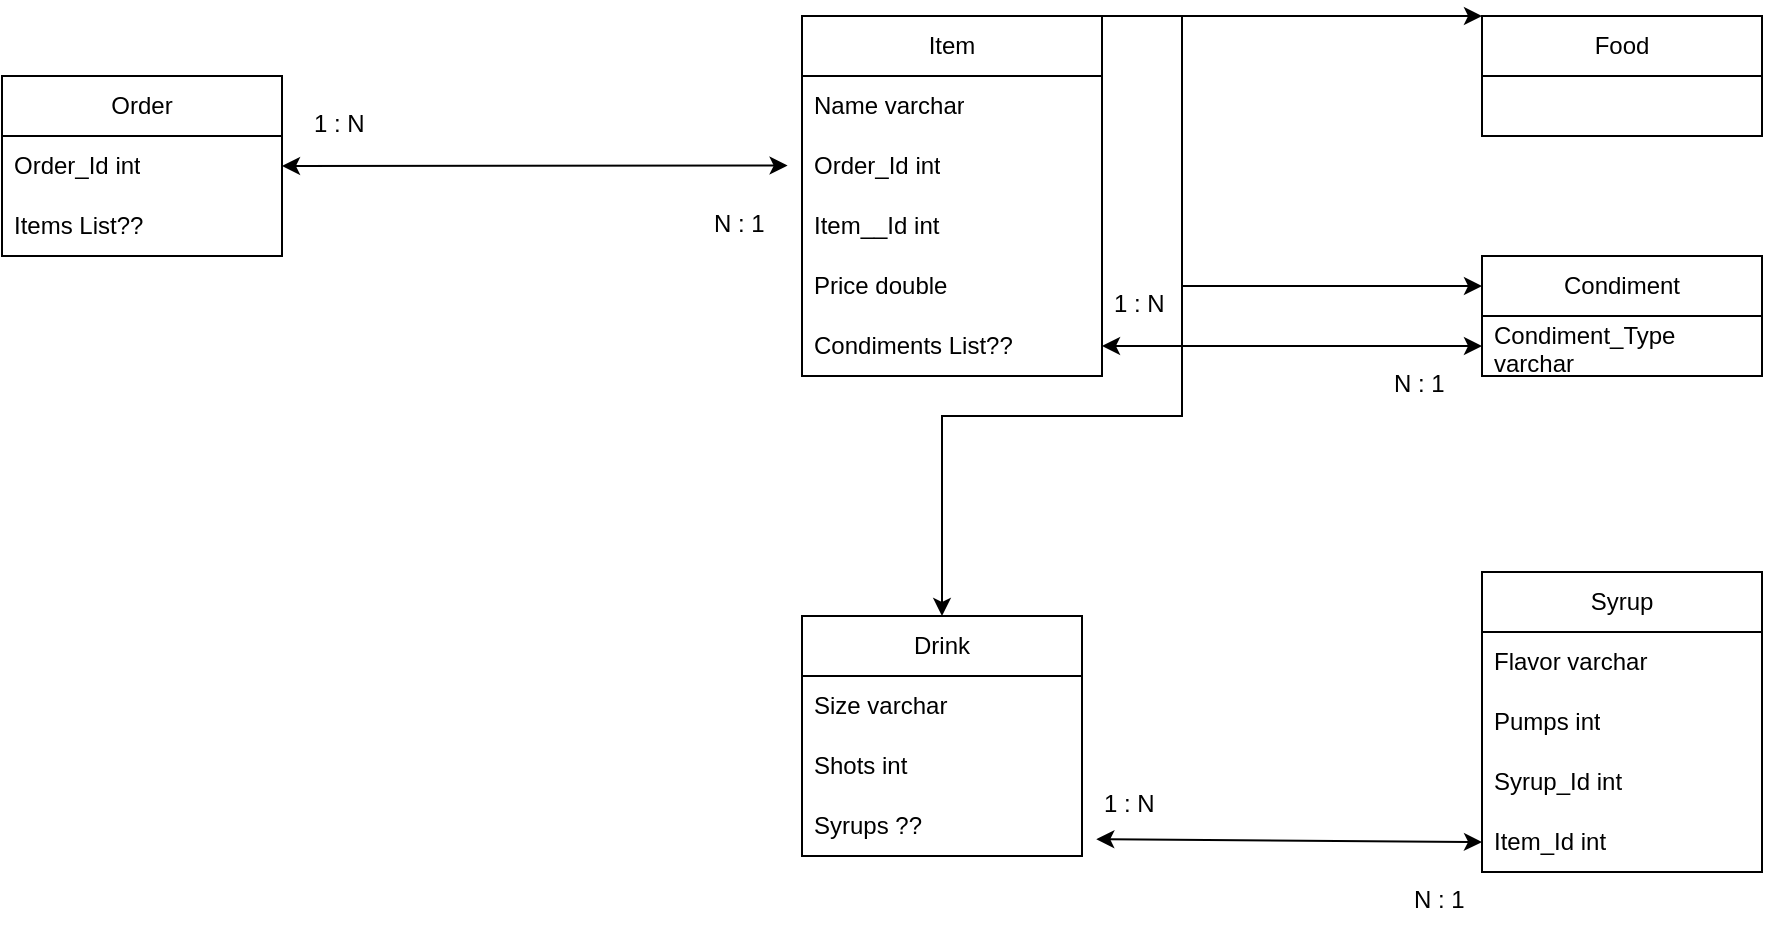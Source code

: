 <mxfile version="25.0.3">
  <diagram name="Page-1" id="90a13364-a465-7bf4-72fc-28e22215d7a0">
    <mxGraphModel grid="1" page="1" gridSize="10" guides="1" tooltips="1" connect="1" arrows="1" fold="1" pageScale="1.5" pageWidth="1169" pageHeight="826" background="none" math="0" shadow="0">
      <root>
        <mxCell id="0" style=";html=1;" />
        <mxCell id="1" style=";html=1;" parent="0" />
        <mxCell id="ytKLwwCwDKUMfyQY2Ax8-3" value="" style="endArrow=classic;html=1;rounded=0;exitX=0.5;exitY=0;exitDx=0;exitDy=0;entryX=0.5;entryY=0;entryDx=0;entryDy=0;" edge="1" parent="1" source="wYBpIHVTmbJJHykxEO6H-1" target="wYBpIHVTmbJJHykxEO6H-8">
          <mxGeometry width="50" height="50" relative="1" as="geometry">
            <mxPoint x="770" y="540" as="sourcePoint" />
            <mxPoint x="820" y="490" as="targetPoint" />
            <Array as="points">
              <mxPoint x="1000" y="200" />
              <mxPoint x="1000" y="400" />
              <mxPoint x="880" y="400" />
            </Array>
          </mxGeometry>
        </mxCell>
        <mxCell id="wYBpIHVTmbJJHykxEO6H-1" value="Item" style="swimlane;fontStyle=0;childLayout=stackLayout;horizontal=1;startSize=30;horizontalStack=0;resizeParent=1;resizeParentMax=0;resizeLast=0;collapsible=1;marginBottom=0;whiteSpace=wrap;html=1;" vertex="1" parent="1">
          <mxGeometry x="810" y="200" width="150" height="180" as="geometry">
            <mxRectangle x="810" y="200" width="60" height="30" as="alternateBounds" />
          </mxGeometry>
        </mxCell>
        <mxCell id="wYBpIHVTmbJJHykxEO6H-2" value="Name varchar" style="text;strokeColor=none;fillColor=none;align=left;verticalAlign=middle;spacingLeft=4;spacingRight=4;overflow=hidden;points=[[0,0.5],[1,0.5]];portConstraint=eastwest;rotatable=0;whiteSpace=wrap;html=1;" vertex="1" parent="wYBpIHVTmbJJHykxEO6H-1">
          <mxGeometry y="30" width="150" height="30" as="geometry" />
        </mxCell>
        <mxCell id="wYBpIHVTmbJJHykxEO6H-3" value="Order_Id int" style="text;strokeColor=none;fillColor=none;align=left;verticalAlign=middle;spacingLeft=4;spacingRight=4;overflow=hidden;points=[[0,0.5],[1,0.5]];portConstraint=eastwest;rotatable=0;whiteSpace=wrap;html=1;" vertex="1" parent="wYBpIHVTmbJJHykxEO6H-1">
          <mxGeometry y="60" width="150" height="30" as="geometry" />
        </mxCell>
        <mxCell id="wYBpIHVTmbJJHykxEO6H-7" value="Item__Id int" style="text;strokeColor=none;fillColor=none;align=left;verticalAlign=middle;spacingLeft=4;spacingRight=4;overflow=hidden;points=[[0,0.5],[1,0.5]];portConstraint=eastwest;rotatable=0;whiteSpace=wrap;html=1;" vertex="1" parent="wYBpIHVTmbJJHykxEO6H-1">
          <mxGeometry y="90" width="150" height="30" as="geometry" />
        </mxCell>
        <mxCell id="wYBpIHVTmbJJHykxEO6H-4" value="Price double" style="text;strokeColor=none;fillColor=none;align=left;verticalAlign=middle;spacingLeft=4;spacingRight=4;overflow=hidden;points=[[0,0.5],[1,0.5]];portConstraint=eastwest;rotatable=0;whiteSpace=wrap;html=1;" vertex="1" parent="wYBpIHVTmbJJHykxEO6H-1">
          <mxGeometry y="120" width="150" height="30" as="geometry" />
        </mxCell>
        <mxCell id="wYBpIHVTmbJJHykxEO6H-17" value="Condiments List??" style="text;strokeColor=none;fillColor=none;align=left;verticalAlign=middle;spacingLeft=4;spacingRight=4;overflow=hidden;points=[[0,0.5],[1,0.5]];portConstraint=eastwest;rotatable=0;whiteSpace=wrap;html=1;" vertex="1" parent="wYBpIHVTmbJJHykxEO6H-1">
          <mxGeometry y="150" width="150" height="30" as="geometry" />
        </mxCell>
        <mxCell id="wYBpIHVTmbJJHykxEO6H-8" value="Drink" style="swimlane;fontStyle=0;childLayout=stackLayout;horizontal=1;startSize=30;horizontalStack=0;resizeParent=1;resizeParentMax=0;resizeLast=0;collapsible=1;marginBottom=0;whiteSpace=wrap;html=1;" vertex="1" parent="1">
          <mxGeometry x="810" y="500" width="140" height="120" as="geometry" />
        </mxCell>
        <mxCell id="wYBpIHVTmbJJHykxEO6H-9" value="Size varchar" style="text;strokeColor=none;fillColor=none;align=left;verticalAlign=middle;spacingLeft=4;spacingRight=4;overflow=hidden;points=[[0,0.5],[1,0.5]];portConstraint=eastwest;rotatable=0;whiteSpace=wrap;html=1;" vertex="1" parent="wYBpIHVTmbJJHykxEO6H-8">
          <mxGeometry y="30" width="140" height="30" as="geometry" />
        </mxCell>
        <mxCell id="wYBpIHVTmbJJHykxEO6H-10" value="Shots int" style="text;strokeColor=none;fillColor=none;align=left;verticalAlign=middle;spacingLeft=4;spacingRight=4;overflow=hidden;points=[[0,0.5],[1,0.5]];portConstraint=eastwest;rotatable=0;whiteSpace=wrap;html=1;" vertex="1" parent="wYBpIHVTmbJJHykxEO6H-8">
          <mxGeometry y="60" width="140" height="30" as="geometry" />
        </mxCell>
        <mxCell id="wYBpIHVTmbJJHykxEO6H-11" value="Syrups ??" style="text;strokeColor=none;fillColor=none;align=left;verticalAlign=middle;spacingLeft=4;spacingRight=4;overflow=hidden;points=[[0,0.5],[1,0.5]];portConstraint=eastwest;rotatable=0;whiteSpace=wrap;html=1;" vertex="1" parent="wYBpIHVTmbJJHykxEO6H-8">
          <mxGeometry y="90" width="140" height="30" as="geometry" />
        </mxCell>
        <mxCell id="wYBpIHVTmbJJHykxEO6H-13" value="Order" style="swimlane;fontStyle=0;childLayout=stackLayout;horizontal=1;startSize=30;horizontalStack=0;resizeParent=1;resizeParentMax=0;resizeLast=0;collapsible=1;marginBottom=0;whiteSpace=wrap;html=1;" vertex="1" parent="1">
          <mxGeometry x="410" y="230" width="140" height="90" as="geometry" />
        </mxCell>
        <mxCell id="wYBpIHVTmbJJHykxEO6H-14" value="Order_Id int" style="text;strokeColor=none;fillColor=none;align=left;verticalAlign=middle;spacingLeft=4;spacingRight=4;overflow=hidden;points=[[0,0.5],[1,0.5]];portConstraint=eastwest;rotatable=0;whiteSpace=wrap;html=1;" vertex="1" parent="wYBpIHVTmbJJHykxEO6H-13">
          <mxGeometry y="30" width="140" height="30" as="geometry" />
        </mxCell>
        <mxCell id="wYBpIHVTmbJJHykxEO6H-15" value="Items List??" style="text;strokeColor=none;fillColor=none;align=left;verticalAlign=middle;spacingLeft=4;spacingRight=4;overflow=hidden;points=[[0,0.5],[1,0.5]];portConstraint=eastwest;rotatable=0;whiteSpace=wrap;html=1;" vertex="1" parent="wYBpIHVTmbJJHykxEO6H-13">
          <mxGeometry y="60" width="140" height="30" as="geometry" />
        </mxCell>
        <mxCell id="wYBpIHVTmbJJHykxEO6H-18" value="" style="endArrow=classic;startArrow=classic;html=1;rounded=0;exitX=1;exitY=0.5;exitDx=0;exitDy=0;entryX=-0.048;entryY=0.493;entryDx=0;entryDy=0;entryPerimeter=0;" edge="1" parent="1" source="wYBpIHVTmbJJHykxEO6H-14" target="wYBpIHVTmbJJHykxEO6H-3">
          <mxGeometry width="50" height="50" relative="1" as="geometry">
            <mxPoint x="620" y="360" as="sourcePoint" />
            <mxPoint x="670" y="310" as="targetPoint" />
          </mxGeometry>
        </mxCell>
        <mxCell id="wYBpIHVTmbJJHykxEO6H-19" value="Food" style="swimlane;fontStyle=0;childLayout=stackLayout;horizontal=1;startSize=30;horizontalStack=0;resizeParent=1;resizeParentMax=0;resizeLast=0;collapsible=1;marginBottom=0;whiteSpace=wrap;html=1;" vertex="1" parent="1">
          <mxGeometry x="1150" y="200" width="140" height="60" as="geometry" />
        </mxCell>
        <mxCell id="wYBpIHVTmbJJHykxEO6H-23" value="" style="endArrow=classic;html=1;rounded=0;entryX=0;entryY=0;entryDx=0;entryDy=0;" edge="1" parent="1" target="wYBpIHVTmbJJHykxEO6H-19">
          <mxGeometry width="50" height="50" relative="1" as="geometry">
            <mxPoint x="960" y="200" as="sourcePoint" />
            <mxPoint x="1010" y="150" as="targetPoint" />
          </mxGeometry>
        </mxCell>
        <mxCell id="wYBpIHVTmbJJHykxEO6H-24" value="Condiment" style="swimlane;fontStyle=0;childLayout=stackLayout;horizontal=1;startSize=30;horizontalStack=0;resizeParent=1;resizeParentMax=0;resizeLast=0;collapsible=1;marginBottom=0;whiteSpace=wrap;html=1;" vertex="1" parent="1">
          <mxGeometry x="1150" y="320" width="140" height="60" as="geometry" />
        </mxCell>
        <mxCell id="wYBpIHVTmbJJHykxEO6H-25" value="Condiment_Type varchar" style="text;strokeColor=none;fillColor=none;align=left;verticalAlign=middle;spacingLeft=4;spacingRight=4;overflow=hidden;points=[[0,0.5],[1,0.5]];portConstraint=eastwest;rotatable=0;whiteSpace=wrap;html=1;" vertex="1" parent="wYBpIHVTmbJJHykxEO6H-24">
          <mxGeometry y="30" width="140" height="30" as="geometry" />
        </mxCell>
        <mxCell id="wYBpIHVTmbJJHykxEO6H-28" value="" style="endArrow=classic;html=1;rounded=0;entryX=0;entryY=0.25;entryDx=0;entryDy=0;" edge="1" parent="1" target="wYBpIHVTmbJJHykxEO6H-24">
          <mxGeometry width="50" height="50" relative="1" as="geometry">
            <mxPoint x="1000" y="335" as="sourcePoint" />
            <mxPoint x="1050" y="280" as="targetPoint" />
          </mxGeometry>
        </mxCell>
        <mxCell id="wYBpIHVTmbJJHykxEO6H-29" value="" style="endArrow=classic;startArrow=classic;html=1;rounded=0;exitX=1;exitY=0.5;exitDx=0;exitDy=0;entryX=0;entryY=0.5;entryDx=0;entryDy=0;" edge="1" parent="1" source="wYBpIHVTmbJJHykxEO6H-17" target="wYBpIHVTmbJJHykxEO6H-25">
          <mxGeometry width="50" height="50" relative="1" as="geometry">
            <mxPoint x="990" y="390" as="sourcePoint" />
            <mxPoint x="1040" y="340" as="targetPoint" />
          </mxGeometry>
        </mxCell>
        <mxCell id="wYBpIHVTmbJJHykxEO6H-30" value="Syrup" style="swimlane;fontStyle=0;childLayout=stackLayout;horizontal=1;startSize=30;horizontalStack=0;resizeParent=1;resizeParentMax=0;resizeLast=0;collapsible=1;marginBottom=0;whiteSpace=wrap;html=1;" vertex="1" parent="1">
          <mxGeometry x="1150" y="478" width="140" height="150" as="geometry" />
        </mxCell>
        <mxCell id="wYBpIHVTmbJJHykxEO6H-31" value="Flavor varchar" style="text;strokeColor=none;fillColor=none;align=left;verticalAlign=middle;spacingLeft=4;spacingRight=4;overflow=hidden;points=[[0,0.5],[1,0.5]];portConstraint=eastwest;rotatable=0;whiteSpace=wrap;html=1;" vertex="1" parent="wYBpIHVTmbJJHykxEO6H-30">
          <mxGeometry y="30" width="140" height="30" as="geometry" />
        </mxCell>
        <mxCell id="wYBpIHVTmbJJHykxEO6H-32" value="Pumps int" style="text;strokeColor=none;fillColor=none;align=left;verticalAlign=middle;spacingLeft=4;spacingRight=4;overflow=hidden;points=[[0,0.5],[1,0.5]];portConstraint=eastwest;rotatable=0;whiteSpace=wrap;html=1;" vertex="1" parent="wYBpIHVTmbJJHykxEO6H-30">
          <mxGeometry y="60" width="140" height="30" as="geometry" />
        </mxCell>
        <mxCell id="wYBpIHVTmbJJHykxEO6H-33" value="Syrup_Id int" style="text;strokeColor=none;fillColor=none;align=left;verticalAlign=middle;spacingLeft=4;spacingRight=4;overflow=hidden;points=[[0,0.5],[1,0.5]];portConstraint=eastwest;rotatable=0;whiteSpace=wrap;html=1;" vertex="1" parent="wYBpIHVTmbJJHykxEO6H-30">
          <mxGeometry y="90" width="140" height="30" as="geometry" />
        </mxCell>
        <mxCell id="wYBpIHVTmbJJHykxEO6H-46" value="Item_Id int" style="text;strokeColor=none;fillColor=none;align=left;verticalAlign=middle;spacingLeft=4;spacingRight=4;overflow=hidden;points=[[0,0.5],[1,0.5]];portConstraint=eastwest;rotatable=0;whiteSpace=wrap;html=1;" vertex="1" parent="wYBpIHVTmbJJHykxEO6H-30">
          <mxGeometry y="120" width="140" height="30" as="geometry" />
        </mxCell>
        <mxCell id="wYBpIHVTmbJJHykxEO6H-34" value="" style="endArrow=classic;startArrow=classic;html=1;rounded=0;exitX=1.051;exitY=0.72;exitDx=0;exitDy=0;exitPerimeter=0;entryX=0;entryY=0.5;entryDx=0;entryDy=0;" edge="1" parent="1" source="wYBpIHVTmbJJHykxEO6H-11" target="wYBpIHVTmbJJHykxEO6H-46">
          <mxGeometry width="50" height="50" relative="1" as="geometry">
            <mxPoint x="980" y="570" as="sourcePoint" />
            <mxPoint x="1030" y="520" as="targetPoint" />
          </mxGeometry>
        </mxCell>
        <mxCell id="wYBpIHVTmbJJHykxEO6H-35" value="N : 1" style="text;strokeColor=none;fillColor=none;align=left;verticalAlign=top;spacingLeft=4;spacingRight=4;overflow=hidden;rotatable=0;points=[[0,0.5],[1,0.5]];portConstraint=eastwest;whiteSpace=wrap;html=1;" vertex="1" parent="1">
          <mxGeometry x="1100" y="370" width="40" height="26" as="geometry" />
        </mxCell>
        <mxCell id="wYBpIHVTmbJJHykxEO6H-36" value="1 : N" style="text;strokeColor=none;fillColor=none;align=left;verticalAlign=top;spacingLeft=4;spacingRight=4;overflow=hidden;rotatable=0;points=[[0,0.5],[1,0.5]];portConstraint=eastwest;whiteSpace=wrap;html=1;" vertex="1" parent="1">
          <mxGeometry x="955" y="580" width="50" height="26" as="geometry" />
        </mxCell>
        <mxCell id="wYBpIHVTmbJJHykxEO6H-39" value="1 : N" style="text;strokeColor=none;fillColor=none;align=left;verticalAlign=top;spacingLeft=4;spacingRight=4;overflow=hidden;rotatable=0;points=[[0,0.5],[1,0.5]];portConstraint=eastwest;whiteSpace=wrap;html=1;" vertex="1" parent="1">
          <mxGeometry x="960" y="330" width="40" height="26" as="geometry" />
        </mxCell>
        <mxCell id="wYBpIHVTmbJJHykxEO6H-40" value="N : 1" style="text;strokeColor=none;fillColor=none;align=left;verticalAlign=top;spacingLeft=4;spacingRight=4;overflow=hidden;rotatable=0;points=[[0,0.5],[1,0.5]];portConstraint=eastwest;whiteSpace=wrap;html=1;" vertex="1" parent="1">
          <mxGeometry x="1110" y="628" width="40" height="26" as="geometry" />
        </mxCell>
        <mxCell id="wYBpIHVTmbJJHykxEO6H-42" value="1 : N" style="text;strokeColor=none;fillColor=none;align=left;verticalAlign=top;spacingLeft=4;spacingRight=4;overflow=hidden;rotatable=0;points=[[0,0.5],[1,0.5]];portConstraint=eastwest;whiteSpace=wrap;html=1;" vertex="1" parent="1">
          <mxGeometry x="560" y="240" width="40" height="26" as="geometry" />
        </mxCell>
        <mxCell id="wYBpIHVTmbJJHykxEO6H-45" value="N : 1" style="text;strokeColor=none;fillColor=none;align=left;verticalAlign=top;spacingLeft=4;spacingRight=4;overflow=hidden;rotatable=0;points=[[0,0.5],[1,0.5]];portConstraint=eastwest;whiteSpace=wrap;html=1;" vertex="1" parent="1">
          <mxGeometry x="760" y="290" width="40" height="26" as="geometry" />
        </mxCell>
      </root>
    </mxGraphModel>
  </diagram>
</mxfile>

